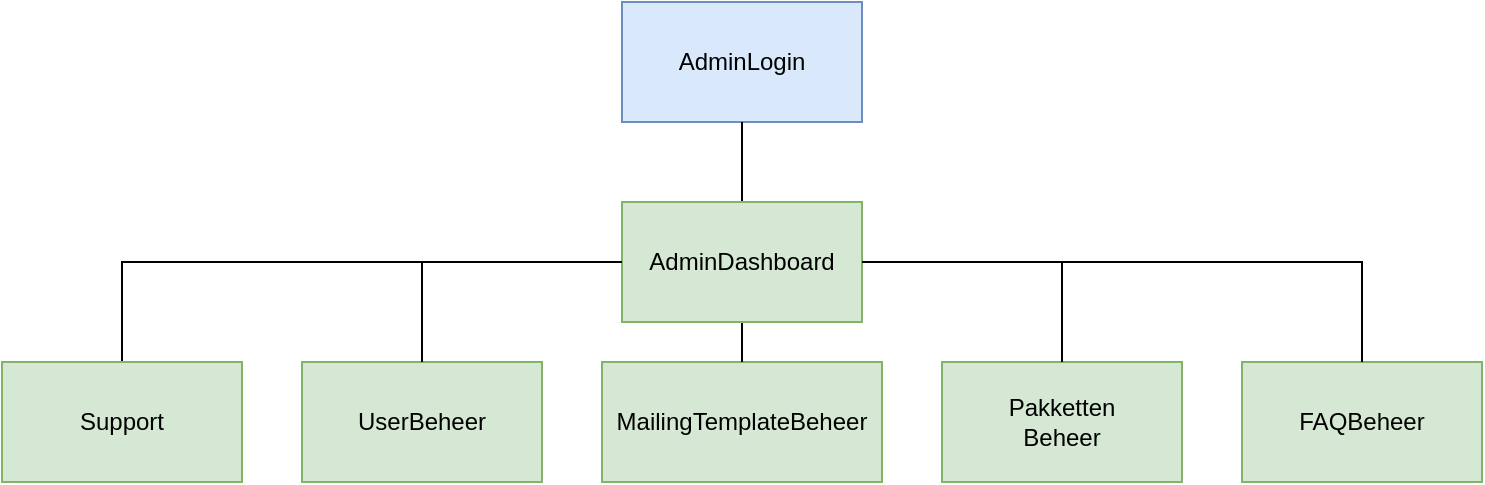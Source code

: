 <mxfile version="10.7.4" type="device"><diagram id="_9v2oshdXeWUhjBWFlfc" name="Page-1"><mxGraphModel dx="1394" dy="757" grid="1" gridSize="10" guides="1" tooltips="1" connect="1" arrows="1" fold="1" page="1" pageScale="1" pageWidth="850" pageHeight="1100" math="0" shadow="0"><root><mxCell id="0"/><mxCell id="1" parent="0"/><mxCell id="ANfI27nnChrSPlkCWCLO-1" value="AdminLogin" style="rounded=0;whiteSpace=wrap;html=1;fillColor=#dae8fc;strokeColor=#6c8ebf;" parent="1" vertex="1"><mxGeometry x="370" width="120" height="60" as="geometry"/></mxCell><mxCell id="ANfI27nnChrSPlkCWCLO-4" value="" style="endArrow=none;html=1;entryX=0.5;entryY=1;entryDx=0;entryDy=0;exitX=0.5;exitY=0;exitDx=0;exitDy=0;" parent="1" target="ANfI27nnChrSPlkCWCLO-1" edge="1"><mxGeometry width="50" height="50" relative="1" as="geometry"><mxPoint x="430" y="100" as="sourcePoint"/><mxPoint x="399.5" y="160" as="targetPoint"/></mxGeometry></mxCell><mxCell id="ANfI27nnChrSPlkCWCLO-17" value="&lt;div&gt;MailingTemplateBeheer&lt;/div&gt;" style="rounded=0;whiteSpace=wrap;html=1;fillColor=#d5e8d4;strokeColor=#82b366;" parent="1" vertex="1"><mxGeometry x="360" y="180" width="140" height="60" as="geometry"/></mxCell><mxCell id="ANfI27nnChrSPlkCWCLO-21" value="" style="endArrow=none;html=1;entryX=0.5;entryY=0;entryDx=0;entryDy=0;exitX=0.5;exitY=1;exitDx=0;exitDy=0;" parent="1" target="ANfI27nnChrSPlkCWCLO-17" edge="1" source="cGjMT-ceGOCYg4FxGIGt-8"><mxGeometry width="50" height="50" relative="1" as="geometry"><mxPoint x="390" y="320" as="sourcePoint"/><mxPoint x="439.5" y="329" as="targetPoint"/></mxGeometry></mxCell><mxCell id="ANfI27nnChrSPlkCWCLO-25" value="&lt;div&gt;Pakketten&lt;/div&gt;&lt;div&gt;Beheer&lt;/div&gt;" style="rounded=0;whiteSpace=wrap;html=1;fillColor=#d5e8d4;strokeColor=#82b366;" parent="1" vertex="1"><mxGeometry x="530" y="180" width="120" height="60" as="geometry"/></mxCell><mxCell id="ANfI27nnChrSPlkCWCLO-26" value="" style="endArrow=none;html=1;entryX=1;entryY=0.5;entryDx=0;entryDy=0;rounded=0;" parent="1" source="ANfI27nnChrSPlkCWCLO-25" edge="1" target="cGjMT-ceGOCYg4FxGIGt-8"><mxGeometry width="50" height="50" relative="1" as="geometry"><mxPoint x="469.5" y="209" as="sourcePoint"/><mxPoint x="550" y="390" as="targetPoint"/><Array as="points"><mxPoint x="590" y="130"/></Array></mxGeometry></mxCell><mxCell id="cGjMT-ceGOCYg4FxGIGt-8" value="&lt;div&gt;AdminDashboard&lt;/div&gt;" style="rounded=0;whiteSpace=wrap;html=1;fillColor=#d5e8d4;strokeColor=#82b366;" vertex="1" parent="1"><mxGeometry x="370" y="100" width="120" height="60" as="geometry"/></mxCell><mxCell id="cGjMT-ceGOCYg4FxGIGt-10" value="&lt;div&gt;UserBeheer&lt;/div&gt;" style="rounded=0;whiteSpace=wrap;html=1;fillColor=#d5e8d4;strokeColor=#82b366;" vertex="1" parent="1"><mxGeometry x="210" y="180" width="120" height="60" as="geometry"/></mxCell><mxCell id="cGjMT-ceGOCYg4FxGIGt-11" value="" style="endArrow=none;html=1;entryX=0;entryY=0.5;entryDx=0;entryDy=0;exitX=0.5;exitY=0;exitDx=0;exitDy=0;rounded=0;" edge="1" parent="1" source="cGjMT-ceGOCYg4FxGIGt-10" target="cGjMT-ceGOCYg4FxGIGt-8"><mxGeometry width="50" height="50" relative="1" as="geometry"><mxPoint x="60" y="580" as="sourcePoint"/><mxPoint x="110" y="530" as="targetPoint"/><Array as="points"><mxPoint x="270" y="130"/></Array></mxGeometry></mxCell><mxCell id="cGjMT-ceGOCYg4FxGIGt-12" value="&lt;div&gt;FAQBeheer&lt;/div&gt;" style="rounded=0;whiteSpace=wrap;html=1;fillColor=#d5e8d4;strokeColor=#82b366;" vertex="1" parent="1"><mxGeometry x="680" y="180" width="120" height="60" as="geometry"/></mxCell><mxCell id="cGjMT-ceGOCYg4FxGIGt-13" value="" style="endArrow=none;html=1;entryX=1;entryY=0.5;entryDx=0;entryDy=0;exitX=0.5;exitY=0;exitDx=0;exitDy=0;rounded=0;" edge="1" parent="1" source="cGjMT-ceGOCYg4FxGIGt-12" target="cGjMT-ceGOCYg4FxGIGt-8"><mxGeometry width="50" height="50" relative="1" as="geometry"><mxPoint x="50" y="580" as="sourcePoint"/><mxPoint x="100" y="530" as="targetPoint"/><Array as="points"><mxPoint x="740" y="130"/></Array></mxGeometry></mxCell><mxCell id="cGjMT-ceGOCYg4FxGIGt-14" value="" style="endArrow=none;html=1;entryX=0;entryY=0.5;entryDx=0;entryDy=0;exitX=0.5;exitY=0;exitDx=0;exitDy=0;rounded=0;" edge="1" parent="1" source="cGjMT-ceGOCYg4FxGIGt-15" target="cGjMT-ceGOCYg4FxGIGt-8"><mxGeometry width="50" height="50" relative="1" as="geometry"><mxPoint x="130" y="180" as="sourcePoint"/><mxPoint x="140" y="130" as="targetPoint"/><Array as="points"><mxPoint x="120" y="130"/></Array></mxGeometry></mxCell><mxCell id="cGjMT-ceGOCYg4FxGIGt-15" value="&lt;div&gt;Support&lt;/div&gt;" style="rounded=0;whiteSpace=wrap;html=1;fillColor=#d5e8d4;strokeColor=#82b366;" vertex="1" parent="1"><mxGeometry x="60" y="180" width="120" height="60" as="geometry"/></mxCell></root></mxGraphModel></diagram></mxfile>